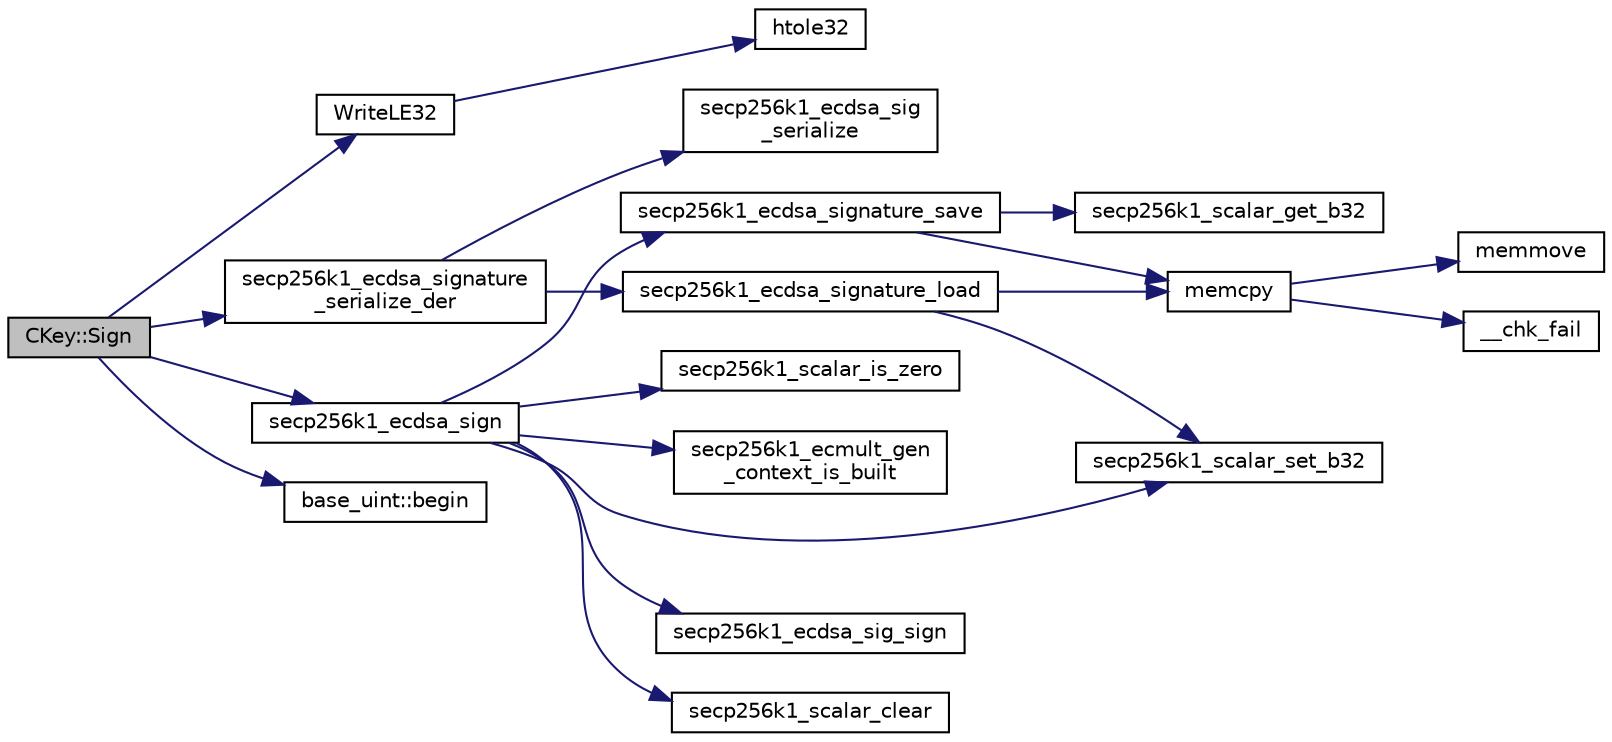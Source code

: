digraph "CKey::Sign"
{
  edge [fontname="Helvetica",fontsize="10",labelfontname="Helvetica",labelfontsize="10"];
  node [fontname="Helvetica",fontsize="10",shape=record];
  rankdir="LR";
  Node625 [label="CKey::Sign",height=0.2,width=0.4,color="black", fillcolor="grey75", style="filled", fontcolor="black"];
  Node625 -> Node626 [color="midnightblue",fontsize="10",style="solid",fontname="Helvetica"];
  Node626 [label="WriteLE32",height=0.2,width=0.4,color="black", fillcolor="white", style="filled",URL="$dc/d54/common_8h.html#ab23d5d245f265908700af234252b751f"];
  Node626 -> Node627 [color="midnightblue",fontsize="10",style="solid",fontname="Helvetica"];
  Node627 [label="htole32",height=0.2,width=0.4,color="black", fillcolor="white", style="filled",URL="$d1/d84/endian_8h.html#abab10181b2a9a38233ca246e1a653b5e"];
  Node625 -> Node628 [color="midnightblue",fontsize="10",style="solid",fontname="Helvetica"];
  Node628 [label="secp256k1_ecdsa_sign",height=0.2,width=0.4,color="black", fillcolor="white", style="filled",URL="$d7/dd3/secp256k1_8h.html#a691c048f3a3b4e7f51417c57ec058be7",tooltip="Create an ECDSA signature. "];
  Node628 -> Node629 [color="midnightblue",fontsize="10",style="solid",fontname="Helvetica"];
  Node629 [label="secp256k1_ecmult_gen\l_context_is_built",height=0.2,width=0.4,color="black", fillcolor="white", style="filled",URL="$d6/d76/ecmult__gen_8h.html#a9a40662d6ed2cbab43dbddc25f570f97"];
  Node628 -> Node630 [color="midnightblue",fontsize="10",style="solid",fontname="Helvetica"];
  Node630 [label="secp256k1_scalar_set_b32",height=0.2,width=0.4,color="black", fillcolor="white", style="filled",URL="$db/d94/scalar_8h.html#a25cc2d45ae1d1765d07c3313cdf46fa0",tooltip="Set a scalar from a big endian byte array. "];
  Node628 -> Node631 [color="midnightblue",fontsize="10",style="solid",fontname="Helvetica"];
  Node631 [label="secp256k1_scalar_is_zero",height=0.2,width=0.4,color="black", fillcolor="white", style="filled",URL="$db/d94/scalar_8h.html#a3f0ac84fe49a1c1f51212582a2c149d4",tooltip="Check whether a scalar equals zero. "];
  Node628 -> Node632 [color="midnightblue",fontsize="10",style="solid",fontname="Helvetica"];
  Node632 [label="secp256k1_ecdsa_sig_sign",height=0.2,width=0.4,color="black", fillcolor="white", style="filled",URL="$d5/d5d/ecdsa_8h.html#a5bf6905e00ae8571465a52e3165c6e6e"];
  Node628 -> Node633 [color="midnightblue",fontsize="10",style="solid",fontname="Helvetica"];
  Node633 [label="secp256k1_scalar_clear",height=0.2,width=0.4,color="black", fillcolor="white", style="filled",URL="$db/d94/scalar_8h.html#ad8fb9bc2a828903963bf37806d8edd11",tooltip="Clear a scalar to prevent the leak of sensitive data. "];
  Node628 -> Node634 [color="midnightblue",fontsize="10",style="solid",fontname="Helvetica"];
  Node634 [label="secp256k1_ecdsa_signature_save",height=0.2,width=0.4,color="black", fillcolor="white", style="filled",URL="$d1/d8c/secp256k1_8c.html#a94e522f94c4819bebf8e854952eb6a8f"];
  Node634 -> Node635 [color="midnightblue",fontsize="10",style="solid",fontname="Helvetica"];
  Node635 [label="memcpy",height=0.2,width=0.4,color="black", fillcolor="white", style="filled",URL="$d5/d9f/glibc__compat_8cpp.html#a0f46826ab0466591e136db24394923cf"];
  Node635 -> Node636 [color="midnightblue",fontsize="10",style="solid",fontname="Helvetica"];
  Node636 [label="memmove",height=0.2,width=0.4,color="black", fillcolor="white", style="filled",URL="$d5/d9f/glibc__compat_8cpp.html#a9778d49e9029dd75bc53ecbbf9f5e9a1"];
  Node635 -> Node637 [color="midnightblue",fontsize="10",style="solid",fontname="Helvetica"];
  Node637 [label="__chk_fail",height=0.2,width=0.4,color="black", fillcolor="white", style="filled",URL="$d5/d9f/glibc__compat_8cpp.html#a424ac71631da5ada2976630ff67051d1"];
  Node634 -> Node638 [color="midnightblue",fontsize="10",style="solid",fontname="Helvetica"];
  Node638 [label="secp256k1_scalar_get_b32",height=0.2,width=0.4,color="black", fillcolor="white", style="filled",URL="$db/d94/scalar_8h.html#a4fa08f8af5a23f505b44c9ef1bec1831",tooltip="Convert a scalar to a byte array. "];
  Node625 -> Node639 [color="midnightblue",fontsize="10",style="solid",fontname="Helvetica"];
  Node639 [label="base_uint::begin",height=0.2,width=0.4,color="black", fillcolor="white", style="filled",URL="$da/df7/classbase__uint.html#aaa32054bf4e8fbb31d54a75f6065174d"];
  Node625 -> Node640 [color="midnightblue",fontsize="10",style="solid",fontname="Helvetica"];
  Node640 [label="secp256k1_ecdsa_signature\l_serialize_der",height=0.2,width=0.4,color="black", fillcolor="white", style="filled",URL="$d7/dd3/secp256k1_8h.html#ac07809ca872ec967ab4d3b1a95eafe0b",tooltip="Serialize an ECDSA signature in DER format. "];
  Node640 -> Node641 [color="midnightblue",fontsize="10",style="solid",fontname="Helvetica"];
  Node641 [label="secp256k1_ecdsa_signature_load",height=0.2,width=0.4,color="black", fillcolor="white", style="filled",URL="$d1/d8c/secp256k1_8c.html#af2027241c9dfc85fa5b6a3bb5fe41d18"];
  Node641 -> Node635 [color="midnightblue",fontsize="10",style="solid",fontname="Helvetica"];
  Node641 -> Node630 [color="midnightblue",fontsize="10",style="solid",fontname="Helvetica"];
  Node640 -> Node642 [color="midnightblue",fontsize="10",style="solid",fontname="Helvetica"];
  Node642 [label="secp256k1_ecdsa_sig\l_serialize",height=0.2,width=0.4,color="black", fillcolor="white", style="filled",URL="$d5/d5d/ecdsa_8h.html#a313b6733f5b079162fa15332d4b2ef36"];
}

